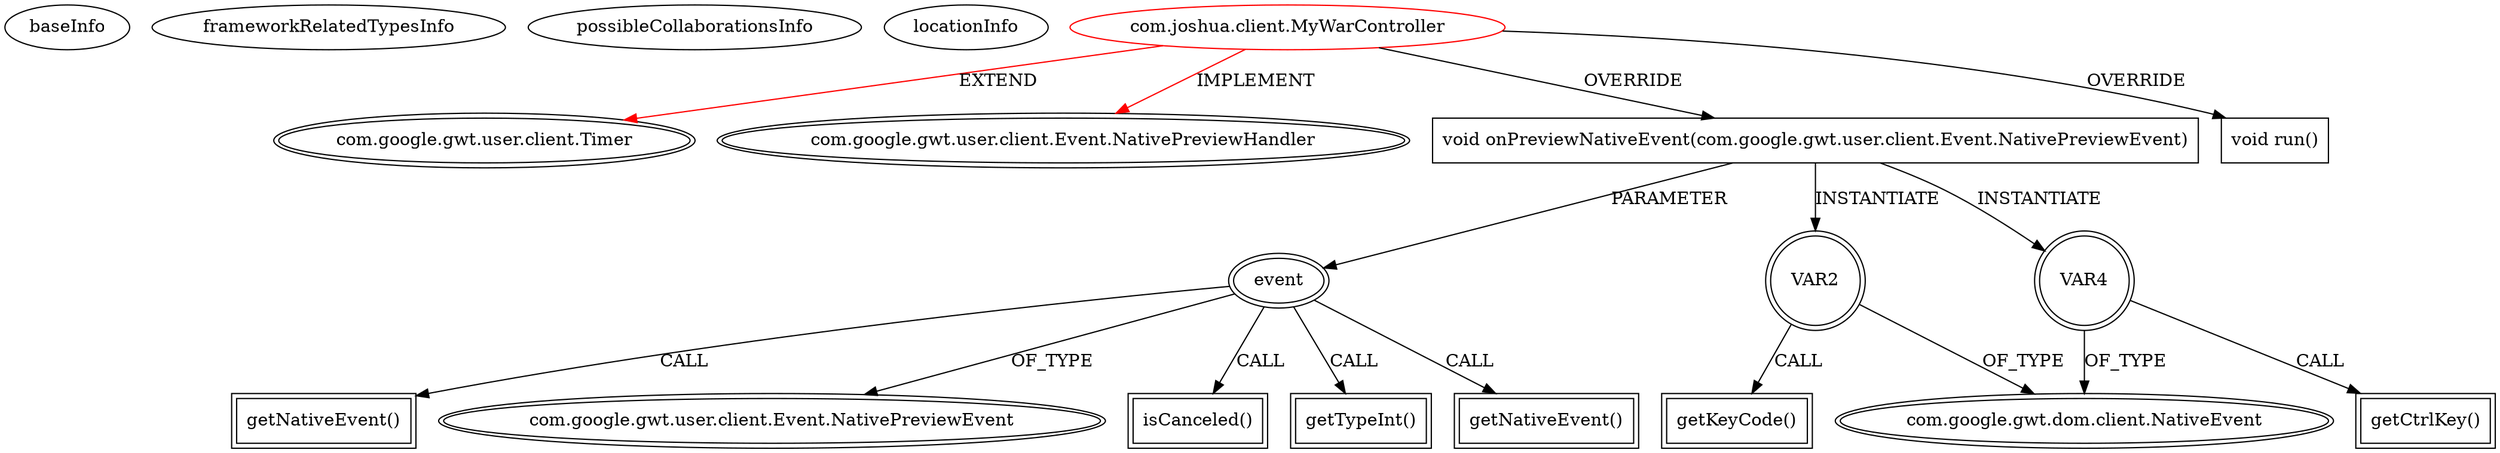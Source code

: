 digraph {
baseInfo[graphId=3301,category="extension_graph",isAnonymous=false,possibleRelation=false]
frameworkRelatedTypesInfo[0="com.google.gwt.user.client.Timer",1="com.google.gwt.user.client.Event.NativePreviewHandler"]
possibleCollaborationsInfo[]
locationInfo[projectName="joshuahe-MyWar",filePath="/joshuahe-MyWar/MyWar-master/src/com/joshua/client/MyWarController.java",contextSignature="MyWarController",graphId="3301"]
0[label="com.joshua.client.MyWarController",vertexType="ROOT_CLIENT_CLASS_DECLARATION",isFrameworkType=false,color=red]
1[label="com.google.gwt.user.client.Timer",vertexType="FRAMEWORK_CLASS_TYPE",isFrameworkType=true,peripheries=2]
2[label="com.google.gwt.user.client.Event.NativePreviewHandler",vertexType="FRAMEWORK_INTERFACE_TYPE",isFrameworkType=true,peripheries=2]
3[label="void onPreviewNativeEvent(com.google.gwt.user.client.Event.NativePreviewEvent)",vertexType="OVERRIDING_METHOD_DECLARATION",isFrameworkType=false,shape=box]
4[label="event",vertexType="PARAMETER_DECLARATION",isFrameworkType=true,peripheries=2]
5[label="com.google.gwt.user.client.Event.NativePreviewEvent",vertexType="FRAMEWORK_CLASS_TYPE",isFrameworkType=true,peripheries=2]
7[label="isCanceled()",vertexType="INSIDE_CALL",isFrameworkType=true,peripheries=2,shape=box]
9[label="getTypeInt()",vertexType="INSIDE_CALL",isFrameworkType=true,peripheries=2,shape=box]
10[label="VAR2",vertexType="VARIABLE_EXPRESION",isFrameworkType=true,peripheries=2,shape=circle]
12[label="com.google.gwt.dom.client.NativeEvent",vertexType="FRAMEWORK_CLASS_TYPE",isFrameworkType=true,peripheries=2]
11[label="getKeyCode()",vertexType="INSIDE_CALL",isFrameworkType=true,peripheries=2,shape=box]
14[label="getNativeEvent()",vertexType="INSIDE_CALL",isFrameworkType=true,peripheries=2,shape=box]
15[label="VAR4",vertexType="VARIABLE_EXPRESION",isFrameworkType=true,peripheries=2,shape=circle]
16[label="getCtrlKey()",vertexType="INSIDE_CALL",isFrameworkType=true,peripheries=2,shape=box]
19[label="getNativeEvent()",vertexType="INSIDE_CALL",isFrameworkType=true,peripheries=2,shape=box]
20[label="void run()",vertexType="OVERRIDING_METHOD_DECLARATION",isFrameworkType=false,shape=box]
0->1[label="EXTEND",color=red]
0->2[label="IMPLEMENT",color=red]
0->3[label="OVERRIDE"]
4->5[label="OF_TYPE"]
3->4[label="PARAMETER"]
4->7[label="CALL"]
4->9[label="CALL"]
3->10[label="INSTANTIATE"]
10->12[label="OF_TYPE"]
10->11[label="CALL"]
4->14[label="CALL"]
3->15[label="INSTANTIATE"]
15->12[label="OF_TYPE"]
15->16[label="CALL"]
4->19[label="CALL"]
0->20[label="OVERRIDE"]
}
